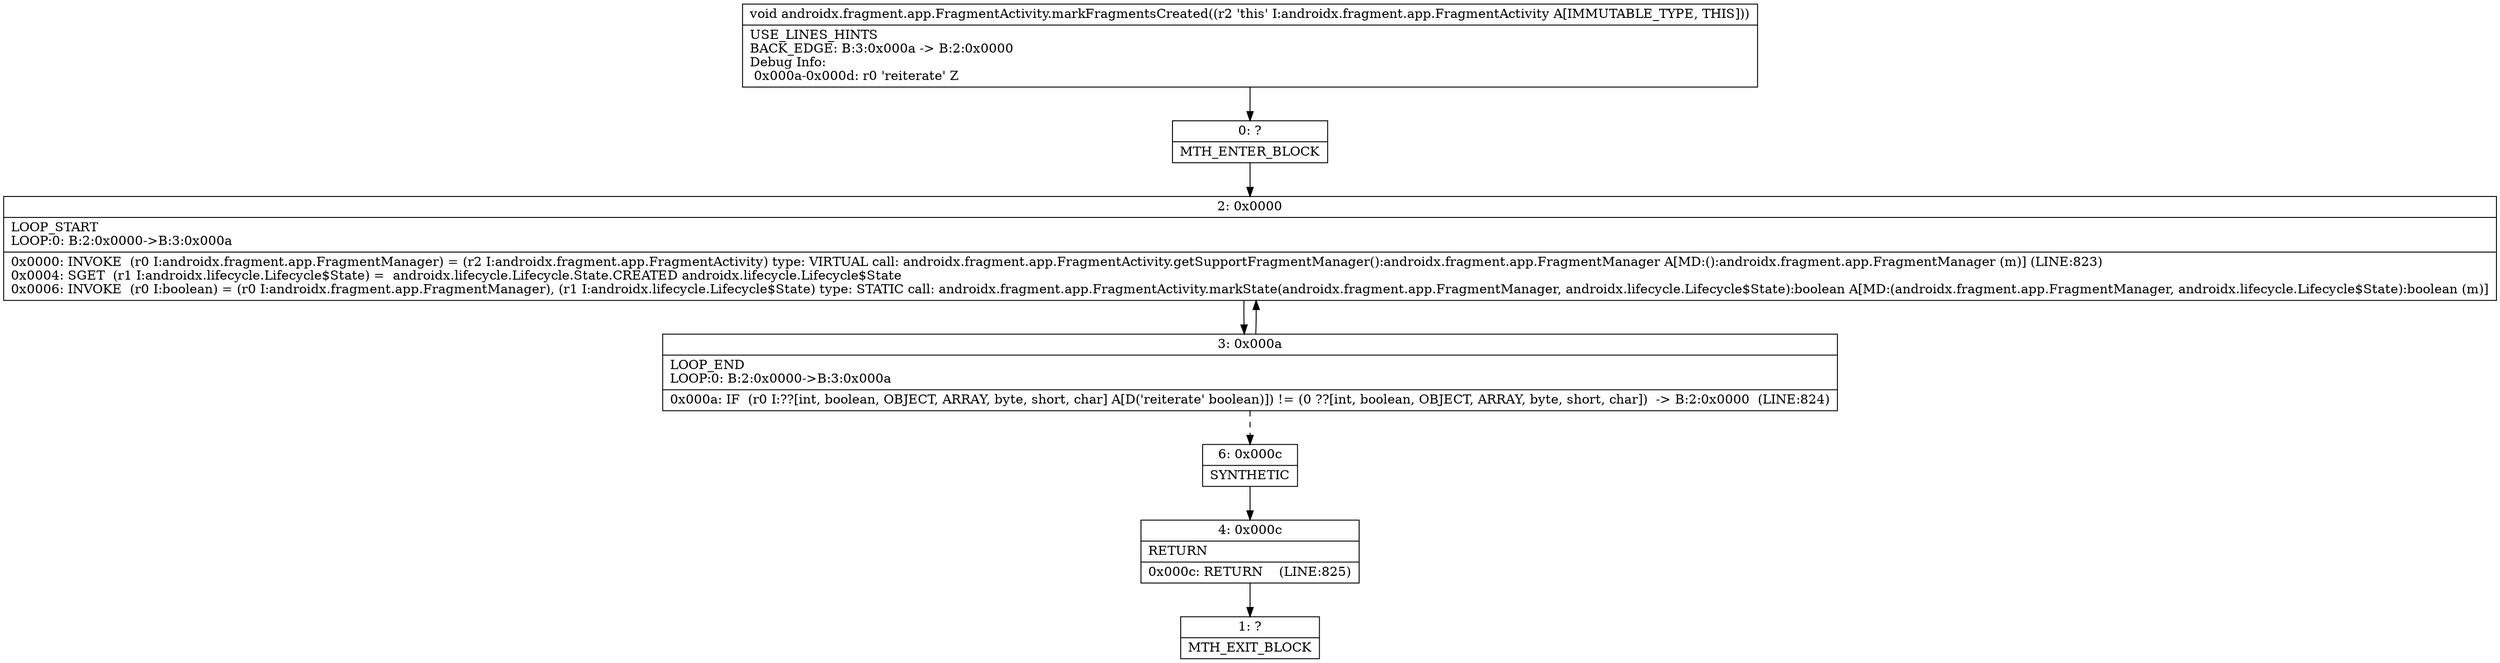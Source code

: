 digraph "CFG forandroidx.fragment.app.FragmentActivity.markFragmentsCreated()V" {
Node_0 [shape=record,label="{0\:\ ?|MTH_ENTER_BLOCK\l}"];
Node_2 [shape=record,label="{2\:\ 0x0000|LOOP_START\lLOOP:0: B:2:0x0000\-\>B:3:0x000a\l|0x0000: INVOKE  (r0 I:androidx.fragment.app.FragmentManager) = (r2 I:androidx.fragment.app.FragmentActivity) type: VIRTUAL call: androidx.fragment.app.FragmentActivity.getSupportFragmentManager():androidx.fragment.app.FragmentManager A[MD:():androidx.fragment.app.FragmentManager (m)] (LINE:823)\l0x0004: SGET  (r1 I:androidx.lifecycle.Lifecycle$State) =  androidx.lifecycle.Lifecycle.State.CREATED androidx.lifecycle.Lifecycle$State \l0x0006: INVOKE  (r0 I:boolean) = (r0 I:androidx.fragment.app.FragmentManager), (r1 I:androidx.lifecycle.Lifecycle$State) type: STATIC call: androidx.fragment.app.FragmentActivity.markState(androidx.fragment.app.FragmentManager, androidx.lifecycle.Lifecycle$State):boolean A[MD:(androidx.fragment.app.FragmentManager, androidx.lifecycle.Lifecycle$State):boolean (m)]\l}"];
Node_3 [shape=record,label="{3\:\ 0x000a|LOOP_END\lLOOP:0: B:2:0x0000\-\>B:3:0x000a\l|0x000a: IF  (r0 I:??[int, boolean, OBJECT, ARRAY, byte, short, char] A[D('reiterate' boolean)]) != (0 ??[int, boolean, OBJECT, ARRAY, byte, short, char])  \-\> B:2:0x0000  (LINE:824)\l}"];
Node_6 [shape=record,label="{6\:\ 0x000c|SYNTHETIC\l}"];
Node_4 [shape=record,label="{4\:\ 0x000c|RETURN\l|0x000c: RETURN    (LINE:825)\l}"];
Node_1 [shape=record,label="{1\:\ ?|MTH_EXIT_BLOCK\l}"];
MethodNode[shape=record,label="{void androidx.fragment.app.FragmentActivity.markFragmentsCreated((r2 'this' I:androidx.fragment.app.FragmentActivity A[IMMUTABLE_TYPE, THIS]))  | USE_LINES_HINTS\lBACK_EDGE: B:3:0x000a \-\> B:2:0x0000\lDebug Info:\l  0x000a\-0x000d: r0 'reiterate' Z\l}"];
MethodNode -> Node_0;Node_0 -> Node_2;
Node_2 -> Node_3;
Node_3 -> Node_2;
Node_3 -> Node_6[style=dashed];
Node_6 -> Node_4;
Node_4 -> Node_1;
}

